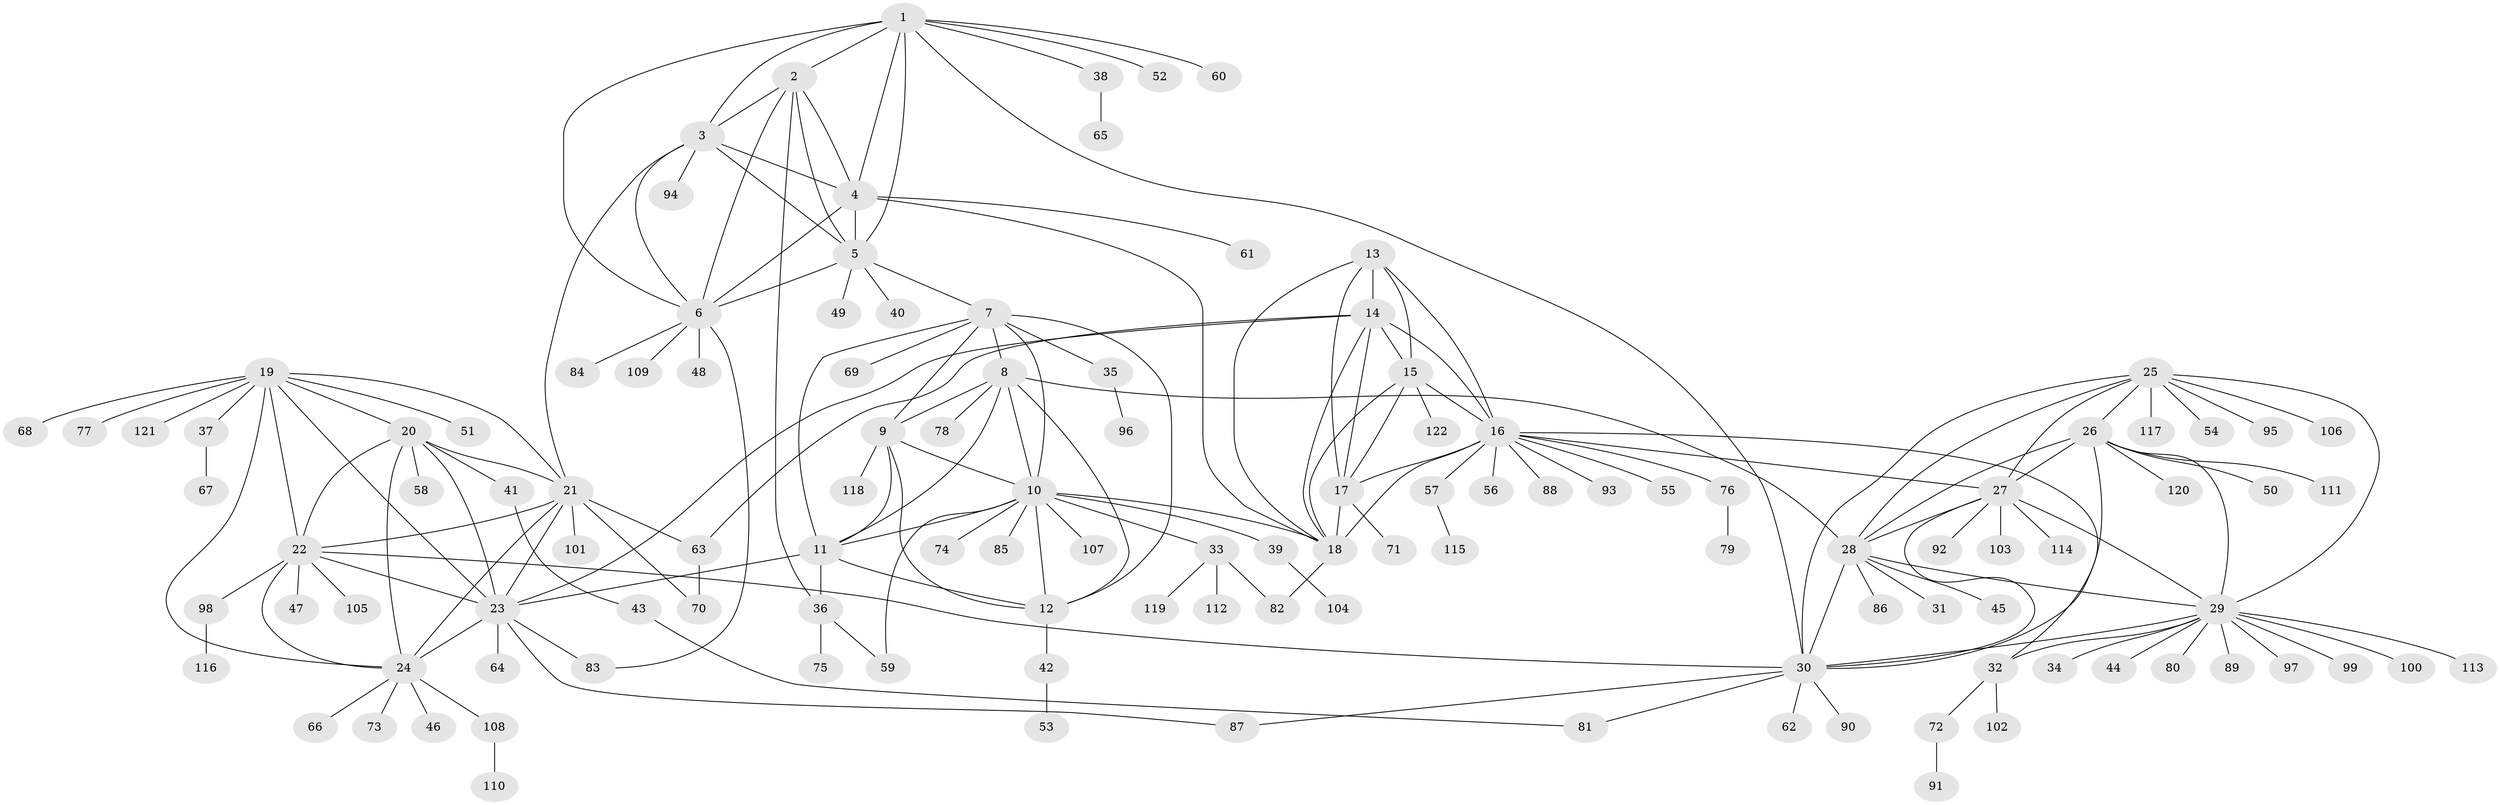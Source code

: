 // Generated by graph-tools (version 1.1) at 2025/02/03/09/25 03:02:34]
// undirected, 122 vertices, 186 edges
graph export_dot {
graph [start="1"]
  node [color=gray90,style=filled];
  1;
  2;
  3;
  4;
  5;
  6;
  7;
  8;
  9;
  10;
  11;
  12;
  13;
  14;
  15;
  16;
  17;
  18;
  19;
  20;
  21;
  22;
  23;
  24;
  25;
  26;
  27;
  28;
  29;
  30;
  31;
  32;
  33;
  34;
  35;
  36;
  37;
  38;
  39;
  40;
  41;
  42;
  43;
  44;
  45;
  46;
  47;
  48;
  49;
  50;
  51;
  52;
  53;
  54;
  55;
  56;
  57;
  58;
  59;
  60;
  61;
  62;
  63;
  64;
  65;
  66;
  67;
  68;
  69;
  70;
  71;
  72;
  73;
  74;
  75;
  76;
  77;
  78;
  79;
  80;
  81;
  82;
  83;
  84;
  85;
  86;
  87;
  88;
  89;
  90;
  91;
  92;
  93;
  94;
  95;
  96;
  97;
  98;
  99;
  100;
  101;
  102;
  103;
  104;
  105;
  106;
  107;
  108;
  109;
  110;
  111;
  112;
  113;
  114;
  115;
  116;
  117;
  118;
  119;
  120;
  121;
  122;
  1 -- 2;
  1 -- 3;
  1 -- 4;
  1 -- 5;
  1 -- 6;
  1 -- 30;
  1 -- 38;
  1 -- 52;
  1 -- 60;
  2 -- 3;
  2 -- 4;
  2 -- 5;
  2 -- 6;
  2 -- 36;
  3 -- 4;
  3 -- 5;
  3 -- 6;
  3 -- 21;
  3 -- 94;
  4 -- 5;
  4 -- 6;
  4 -- 18;
  4 -- 61;
  5 -- 6;
  5 -- 7;
  5 -- 40;
  5 -- 49;
  6 -- 48;
  6 -- 83;
  6 -- 84;
  6 -- 109;
  7 -- 8;
  7 -- 9;
  7 -- 10;
  7 -- 11;
  7 -- 12;
  7 -- 35;
  7 -- 69;
  8 -- 9;
  8 -- 10;
  8 -- 11;
  8 -- 12;
  8 -- 28;
  8 -- 78;
  9 -- 10;
  9 -- 11;
  9 -- 12;
  9 -- 118;
  10 -- 11;
  10 -- 12;
  10 -- 18;
  10 -- 33;
  10 -- 39;
  10 -- 59;
  10 -- 74;
  10 -- 85;
  10 -- 107;
  11 -- 12;
  11 -- 23;
  11 -- 36;
  12 -- 42;
  13 -- 14;
  13 -- 15;
  13 -- 16;
  13 -- 17;
  13 -- 18;
  14 -- 15;
  14 -- 16;
  14 -- 17;
  14 -- 18;
  14 -- 23;
  14 -- 63;
  15 -- 16;
  15 -- 17;
  15 -- 18;
  15 -- 122;
  16 -- 17;
  16 -- 18;
  16 -- 27;
  16 -- 32;
  16 -- 55;
  16 -- 56;
  16 -- 57;
  16 -- 76;
  16 -- 88;
  16 -- 93;
  17 -- 18;
  17 -- 71;
  18 -- 82;
  19 -- 20;
  19 -- 21;
  19 -- 22;
  19 -- 23;
  19 -- 24;
  19 -- 37;
  19 -- 51;
  19 -- 68;
  19 -- 77;
  19 -- 121;
  20 -- 21;
  20 -- 22;
  20 -- 23;
  20 -- 24;
  20 -- 41;
  20 -- 58;
  21 -- 22;
  21 -- 23;
  21 -- 24;
  21 -- 63;
  21 -- 70;
  21 -- 101;
  22 -- 23;
  22 -- 24;
  22 -- 30;
  22 -- 47;
  22 -- 98;
  22 -- 105;
  23 -- 24;
  23 -- 64;
  23 -- 83;
  23 -- 87;
  24 -- 46;
  24 -- 66;
  24 -- 73;
  24 -- 108;
  25 -- 26;
  25 -- 27;
  25 -- 28;
  25 -- 29;
  25 -- 30;
  25 -- 54;
  25 -- 95;
  25 -- 106;
  25 -- 117;
  26 -- 27;
  26 -- 28;
  26 -- 29;
  26 -- 30;
  26 -- 50;
  26 -- 111;
  26 -- 120;
  27 -- 28;
  27 -- 29;
  27 -- 30;
  27 -- 92;
  27 -- 103;
  27 -- 114;
  28 -- 29;
  28 -- 30;
  28 -- 31;
  28 -- 45;
  28 -- 86;
  29 -- 30;
  29 -- 32;
  29 -- 34;
  29 -- 44;
  29 -- 80;
  29 -- 89;
  29 -- 97;
  29 -- 99;
  29 -- 100;
  29 -- 113;
  30 -- 62;
  30 -- 81;
  30 -- 87;
  30 -- 90;
  32 -- 72;
  32 -- 102;
  33 -- 82;
  33 -- 112;
  33 -- 119;
  35 -- 96;
  36 -- 59;
  36 -- 75;
  37 -- 67;
  38 -- 65;
  39 -- 104;
  41 -- 43;
  42 -- 53;
  43 -- 81;
  57 -- 115;
  63 -- 70;
  72 -- 91;
  76 -- 79;
  98 -- 116;
  108 -- 110;
}
